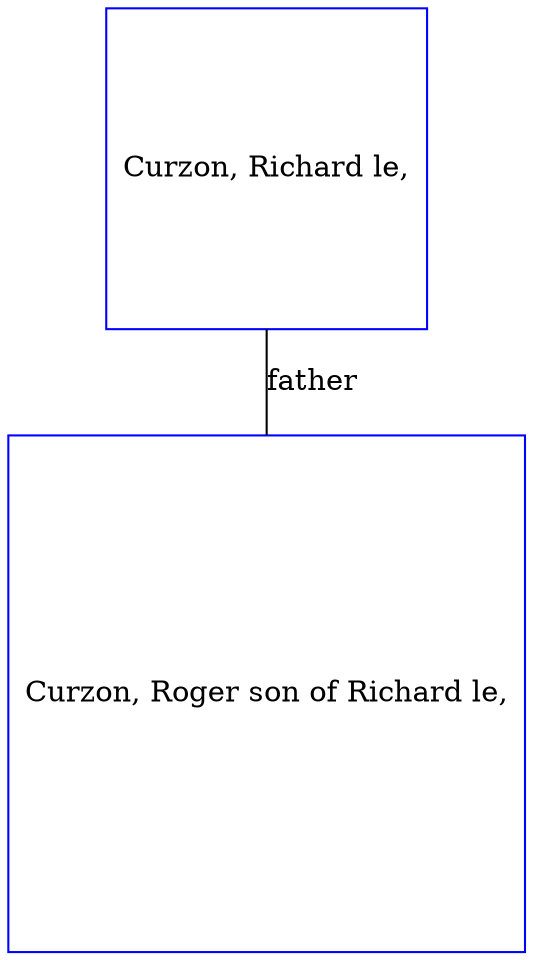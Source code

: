 digraph D {
    edge [dir=none];    node [shape=box];    "010125"   [label="Curzon, Roger son of Richard le,", shape=box, regular=1, color="blue"] ;
"010126"   [label="Curzon, Richard le,", shape=box, regular=1, color="blue"] ;
010126->010125 [label="father",arrowsize=0.0]; 
}